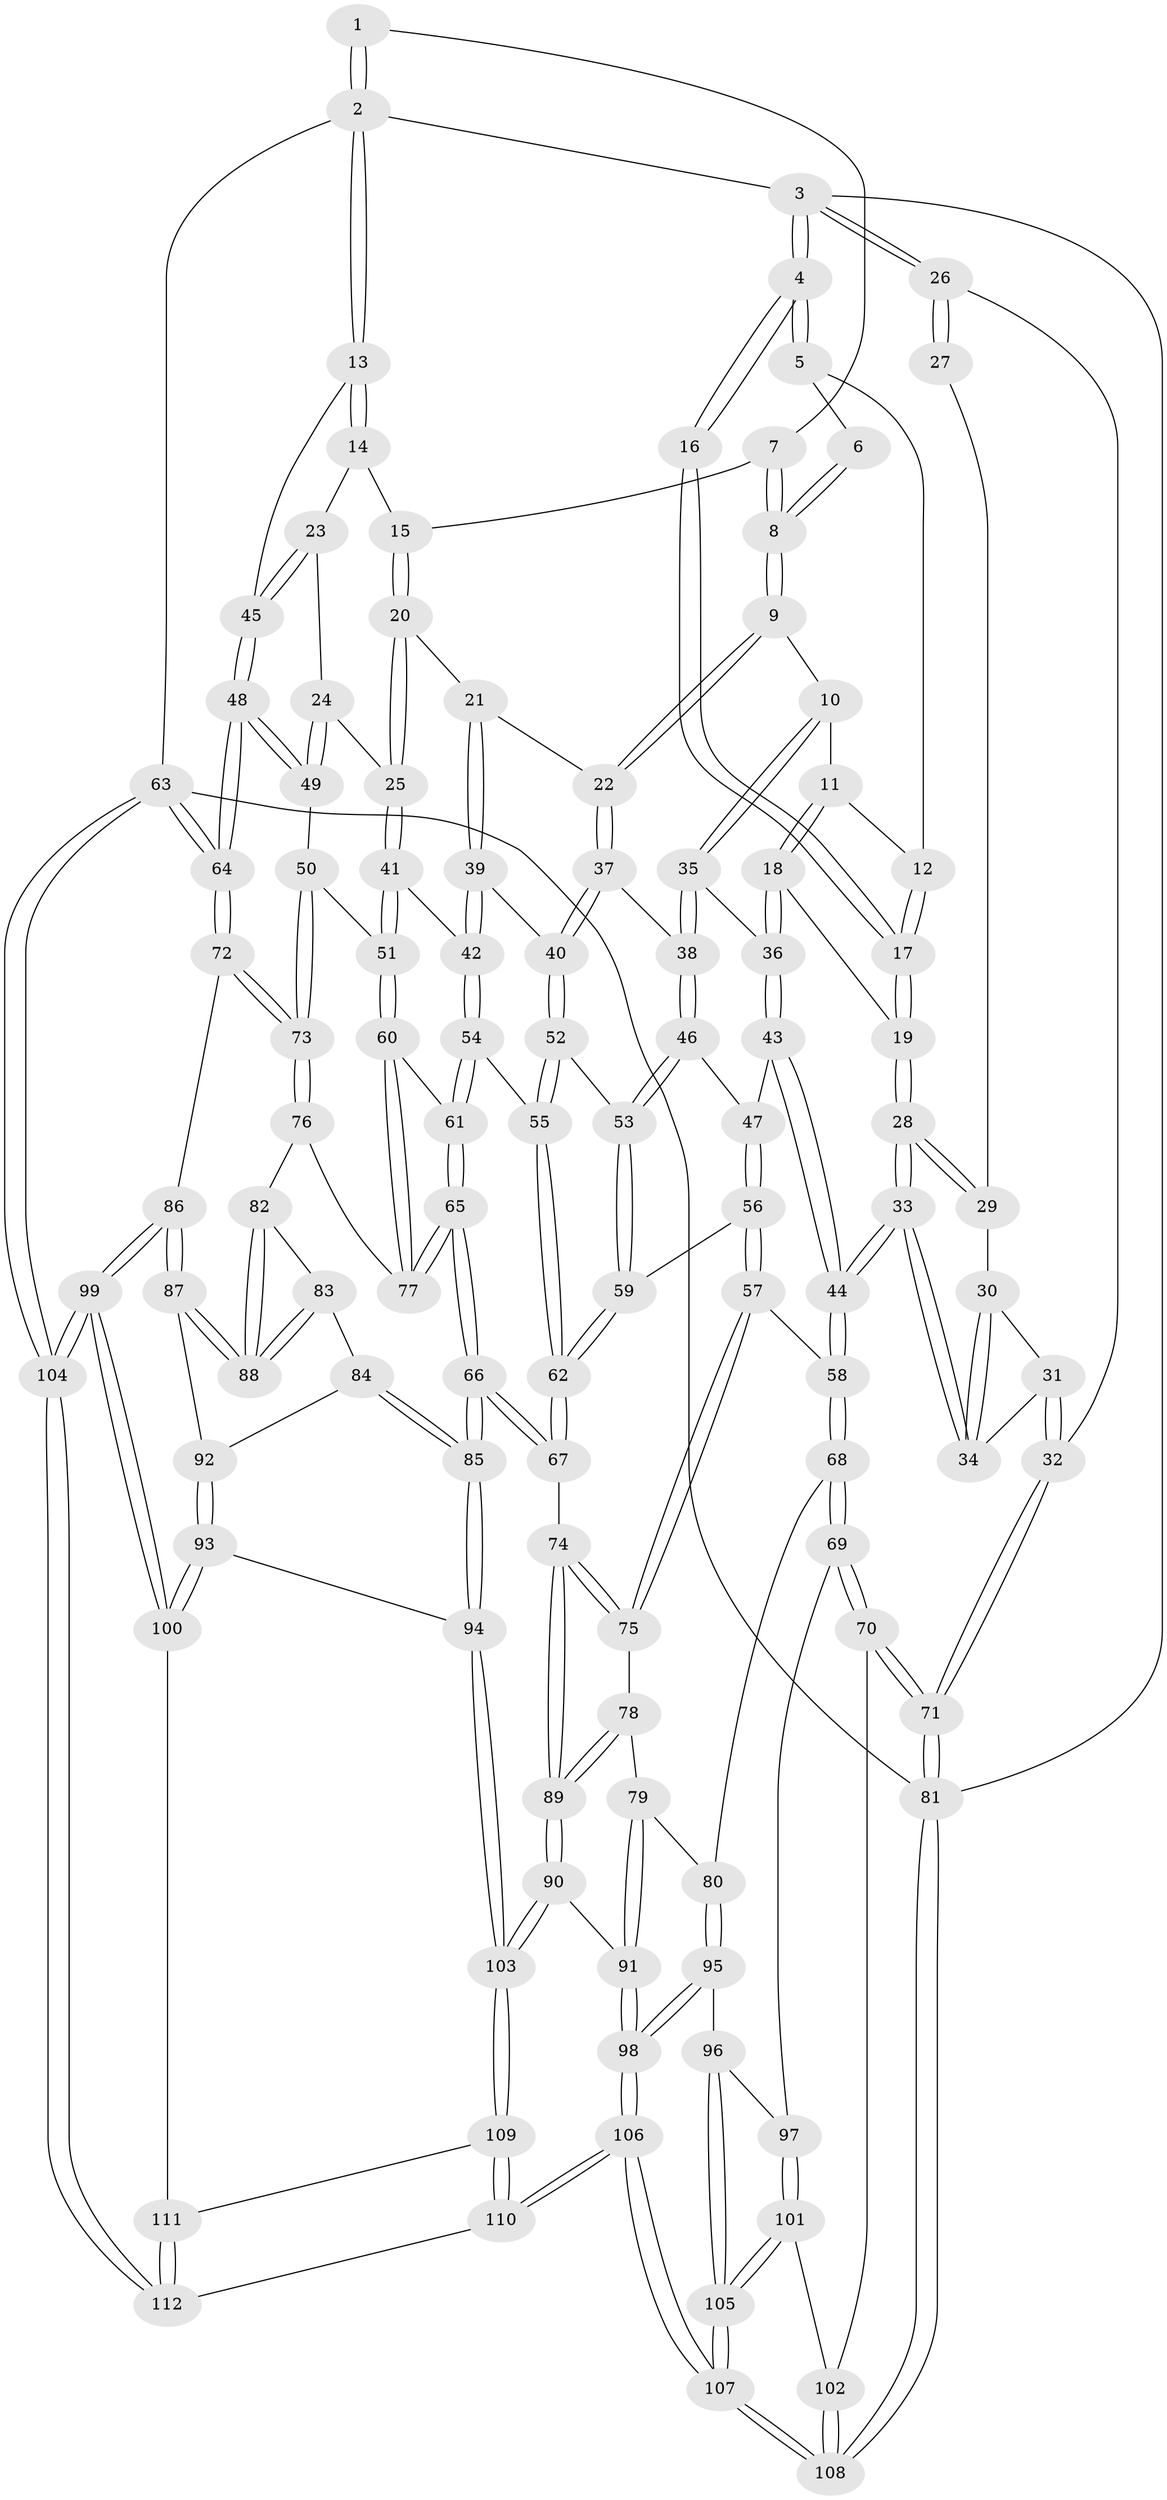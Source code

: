 // Generated by graph-tools (version 1.1) at 2025/03/03/09/25 03:03:15]
// undirected, 112 vertices, 277 edges
graph export_dot {
graph [start="1"]
  node [color=gray90,style=filled];
  1 [pos="+0.7802252435559153+0"];
  2 [pos="+1+0"];
  3 [pos="+0+0"];
  4 [pos="+0+0"];
  5 [pos="+0.37734297060763233+0"];
  6 [pos="+0.4879544261293576+0"];
  7 [pos="+0.7721048905889147+0"];
  8 [pos="+0.5544016409668104+0.11884377617181588"];
  9 [pos="+0.5484948145006894+0.17378984981842777"];
  10 [pos="+0.5427944858782484+0.1753145877902846"];
  11 [pos="+0.42369542277945127+0.10770746275234515"];
  12 [pos="+0.34752936245900073+0"];
  13 [pos="+1+0.11164584188449063"];
  14 [pos="+0.850623234449554+0.11565450765086574"];
  15 [pos="+0.8000778218829342+0.08306396851585199"];
  16 [pos="+0.20062485741498134+0.1419662142088827"];
  17 [pos="+0.2252881287547213+0.15615240014268172"];
  18 [pos="+0.2531744443426249+0.20344841981371242"];
  19 [pos="+0.24838621971643648+0.20309233356591477"];
  20 [pos="+0.6902491964976565+0.17842597248899952"];
  21 [pos="+0.5712727324312397+0.18557974069965394"];
  22 [pos="+0.5530970381733735+0.17629408370869712"];
  23 [pos="+0.8593874077084903+0.26463279457985145"];
  24 [pos="+0.8507460686209706+0.28247805935791764"];
  25 [pos="+0.7706196143724209+0.29815658114914567"];
  26 [pos="+0+0"];
  27 [pos="+0.047572468393958636+0.19509906374825803"];
  28 [pos="+0.19730382770397714+0.3580943386793823"];
  29 [pos="+0.05946806357893875+0.24710295723120448"];
  30 [pos="+0.0241846648188143+0.28693140835580994"];
  31 [pos="+0+0.3677365847616936"];
  32 [pos="+0+0.3860870363557823"];
  33 [pos="+0.1959129956779174+0.39442386435034404"];
  34 [pos="+0.19070734675440276+0.3936999350452517"];
  35 [pos="+0.4781859856909651+0.22950300533517026"];
  36 [pos="+0.42535045729880133+0.2545041055211038"];
  37 [pos="+0.5271296213033159+0.3677077414136267"];
  38 [pos="+0.5021701538815796+0.3510843428646963"];
  39 [pos="+0.6102207788724602+0.31260695208941025"];
  40 [pos="+0.5431830370032685+0.38131111873932866"];
  41 [pos="+0.717649037773912+0.3920759236065171"];
  42 [pos="+0.6973156956389656+0.3930628496935019"];
  43 [pos="+0.3986087782738379+0.3578804165789587"];
  44 [pos="+0.19722011821572977+0.39731828642768807"];
  45 [pos="+1+0.1368064693805645"];
  46 [pos="+0.4642340565168947+0.3738326900067459"];
  47 [pos="+0.40085274318138503+0.36085983926690907"];
  48 [pos="+1+0.41068820872594675"];
  49 [pos="+0.9316319801561003+0.3939344964105825"];
  50 [pos="+0.8295870941659826+0.4698092395153429"];
  51 [pos="+0.7959741658168539+0.47022600040663576"];
  52 [pos="+0.5406066506515986+0.42870706348533766"];
  53 [pos="+0.506864046283966+0.44141499571939746"];
  54 [pos="+0.6333326790730887+0.4515319495041278"];
  55 [pos="+0.6095913311525141+0.46407810373381225"];
  56 [pos="+0.42590443473283646+0.4855761656768412"];
  57 [pos="+0.3985120241532018+0.5029203476491686"];
  58 [pos="+0.20284262336088577+0.47234174151120284"];
  59 [pos="+0.45565246529456016+0.4861236828392238"];
  60 [pos="+0.7675495404714036+0.5221864350806847"];
  61 [pos="+0.7145642750785199+0.5586752661713634"];
  62 [pos="+0.5752305022863704+0.6181538253650544"];
  63 [pos="+1+1"];
  64 [pos="+1+0.6632312171644157"];
  65 [pos="+0.6528863292967382+0.6384100009553334"];
  66 [pos="+0.6022208858206695+0.6765386366311734"];
  67 [pos="+0.5866964027812303+0.6705560128966853"];
  68 [pos="+0.15642720057172407+0.590972900169514"];
  69 [pos="+0.08982876362065259+0.6287600330277122"];
  70 [pos="+0+0.6865820123451902"];
  71 [pos="+0+0.6882821600836381"];
  72 [pos="+1+0.6782251848331591"];
  73 [pos="+0.9405918931354488+0.6313753004613105"];
  74 [pos="+0.5838587407794987+0.6715014879165199"];
  75 [pos="+0.39911000146806425+0.6495909372401238"];
  76 [pos="+0.8266240884125956+0.636361070077702"];
  77 [pos="+0.8125996375838884+0.6269397866796789"];
  78 [pos="+0.3790836199526633+0.660262148098622"];
  79 [pos="+0.3597845259563763+0.6663230211841139"];
  80 [pos="+0.28471604490795344+0.6711912074014939"];
  81 [pos="+0+1"];
  82 [pos="+0.8001394857840285+0.6803997934227995"];
  83 [pos="+0.7639787756372394+0.7048862757542389"];
  84 [pos="+0.7327982328467314+0.7184262798958242"];
  85 [pos="+0.6439435818906407+0.7312679219272199"];
  86 [pos="+0.9121341420919777+0.7743021016165743"];
  87 [pos="+0.8468771072532271+0.750220185548941"];
  88 [pos="+0.8451772518131568+0.748392749652157"];
  89 [pos="+0.4533693345951337+0.8308495610566436"];
  90 [pos="+0.44520077108570066+0.8464741033625159"];
  91 [pos="+0.3957784314304357+0.8543215409289396"];
  92 [pos="+0.8040881445084458+0.7552718070885448"];
  93 [pos="+0.7332977367789991+0.8563460196650203"];
  94 [pos="+0.6573164114598071+0.7782647951359605"];
  95 [pos="+0.28661031101541584+0.8252205731455011"];
  96 [pos="+0.27226327349293317+0.828742934774059"];
  97 [pos="+0.1707245480388041+0.7637967750444601"];
  98 [pos="+0.3523093641244004+0.8728774008557895"];
  99 [pos="+0.8385930459524363+0.9004205842445326"];
  100 [pos="+0.7499974002650245+0.878530482922593"];
  101 [pos="+0.17708927245214762+0.8766872858844519"];
  102 [pos="+0.08943892644112718+0.8545861030948114"];
  103 [pos="+0.5382943554421358+0.9387687051522773"];
  104 [pos="+1+1"];
  105 [pos="+0.18134498969017315+0.8791759811091646"];
  106 [pos="+0.276375381978588+1"];
  107 [pos="+0.2359418784363175+1"];
  108 [pos="+0.041897092259972936+1"];
  109 [pos="+0.5518109853648386+1"];
  110 [pos="+0.5143258722397306+1"];
  111 [pos="+0.7187608642874477+0.9176688918648663"];
  112 [pos="+0.7176174534031106+1"];
  1 -- 2;
  1 -- 2;
  1 -- 7;
  2 -- 3;
  2 -- 13;
  2 -- 13;
  2 -- 63;
  3 -- 4;
  3 -- 4;
  3 -- 26;
  3 -- 26;
  3 -- 81;
  4 -- 5;
  4 -- 5;
  4 -- 16;
  4 -- 16;
  5 -- 6;
  5 -- 12;
  6 -- 8;
  6 -- 8;
  7 -- 8;
  7 -- 8;
  7 -- 15;
  8 -- 9;
  8 -- 9;
  9 -- 10;
  9 -- 22;
  9 -- 22;
  10 -- 11;
  10 -- 35;
  10 -- 35;
  11 -- 12;
  11 -- 18;
  11 -- 18;
  12 -- 17;
  12 -- 17;
  13 -- 14;
  13 -- 14;
  13 -- 45;
  14 -- 15;
  14 -- 23;
  15 -- 20;
  15 -- 20;
  16 -- 17;
  16 -- 17;
  17 -- 19;
  17 -- 19;
  18 -- 19;
  18 -- 36;
  18 -- 36;
  19 -- 28;
  19 -- 28;
  20 -- 21;
  20 -- 25;
  20 -- 25;
  21 -- 22;
  21 -- 39;
  21 -- 39;
  22 -- 37;
  22 -- 37;
  23 -- 24;
  23 -- 45;
  23 -- 45;
  24 -- 25;
  24 -- 49;
  24 -- 49;
  25 -- 41;
  25 -- 41;
  26 -- 27;
  26 -- 27;
  26 -- 32;
  27 -- 29;
  28 -- 29;
  28 -- 29;
  28 -- 33;
  28 -- 33;
  29 -- 30;
  30 -- 31;
  30 -- 34;
  30 -- 34;
  31 -- 32;
  31 -- 32;
  31 -- 34;
  32 -- 71;
  32 -- 71;
  33 -- 34;
  33 -- 34;
  33 -- 44;
  33 -- 44;
  35 -- 36;
  35 -- 38;
  35 -- 38;
  36 -- 43;
  36 -- 43;
  37 -- 38;
  37 -- 40;
  37 -- 40;
  38 -- 46;
  38 -- 46;
  39 -- 40;
  39 -- 42;
  39 -- 42;
  40 -- 52;
  40 -- 52;
  41 -- 42;
  41 -- 51;
  41 -- 51;
  42 -- 54;
  42 -- 54;
  43 -- 44;
  43 -- 44;
  43 -- 47;
  44 -- 58;
  44 -- 58;
  45 -- 48;
  45 -- 48;
  46 -- 47;
  46 -- 53;
  46 -- 53;
  47 -- 56;
  47 -- 56;
  48 -- 49;
  48 -- 49;
  48 -- 64;
  48 -- 64;
  49 -- 50;
  50 -- 51;
  50 -- 73;
  50 -- 73;
  51 -- 60;
  51 -- 60;
  52 -- 53;
  52 -- 55;
  52 -- 55;
  53 -- 59;
  53 -- 59;
  54 -- 55;
  54 -- 61;
  54 -- 61;
  55 -- 62;
  55 -- 62;
  56 -- 57;
  56 -- 57;
  56 -- 59;
  57 -- 58;
  57 -- 75;
  57 -- 75;
  58 -- 68;
  58 -- 68;
  59 -- 62;
  59 -- 62;
  60 -- 61;
  60 -- 77;
  60 -- 77;
  61 -- 65;
  61 -- 65;
  62 -- 67;
  62 -- 67;
  63 -- 64;
  63 -- 64;
  63 -- 104;
  63 -- 104;
  63 -- 81;
  64 -- 72;
  64 -- 72;
  65 -- 66;
  65 -- 66;
  65 -- 77;
  65 -- 77;
  66 -- 67;
  66 -- 67;
  66 -- 85;
  66 -- 85;
  67 -- 74;
  68 -- 69;
  68 -- 69;
  68 -- 80;
  69 -- 70;
  69 -- 70;
  69 -- 97;
  70 -- 71;
  70 -- 71;
  70 -- 102;
  71 -- 81;
  71 -- 81;
  72 -- 73;
  72 -- 73;
  72 -- 86;
  73 -- 76;
  73 -- 76;
  74 -- 75;
  74 -- 75;
  74 -- 89;
  74 -- 89;
  75 -- 78;
  76 -- 77;
  76 -- 82;
  78 -- 79;
  78 -- 89;
  78 -- 89;
  79 -- 80;
  79 -- 91;
  79 -- 91;
  80 -- 95;
  80 -- 95;
  81 -- 108;
  81 -- 108;
  82 -- 83;
  82 -- 88;
  82 -- 88;
  83 -- 84;
  83 -- 88;
  83 -- 88;
  84 -- 85;
  84 -- 85;
  84 -- 92;
  85 -- 94;
  85 -- 94;
  86 -- 87;
  86 -- 87;
  86 -- 99;
  86 -- 99;
  87 -- 88;
  87 -- 88;
  87 -- 92;
  89 -- 90;
  89 -- 90;
  90 -- 91;
  90 -- 103;
  90 -- 103;
  91 -- 98;
  91 -- 98;
  92 -- 93;
  92 -- 93;
  93 -- 94;
  93 -- 100;
  93 -- 100;
  94 -- 103;
  94 -- 103;
  95 -- 96;
  95 -- 98;
  95 -- 98;
  96 -- 97;
  96 -- 105;
  96 -- 105;
  97 -- 101;
  97 -- 101;
  98 -- 106;
  98 -- 106;
  99 -- 100;
  99 -- 100;
  99 -- 104;
  99 -- 104;
  100 -- 111;
  101 -- 102;
  101 -- 105;
  101 -- 105;
  102 -- 108;
  102 -- 108;
  103 -- 109;
  103 -- 109;
  104 -- 112;
  104 -- 112;
  105 -- 107;
  105 -- 107;
  106 -- 107;
  106 -- 107;
  106 -- 110;
  106 -- 110;
  107 -- 108;
  107 -- 108;
  109 -- 110;
  109 -- 110;
  109 -- 111;
  110 -- 112;
  111 -- 112;
  111 -- 112;
}
